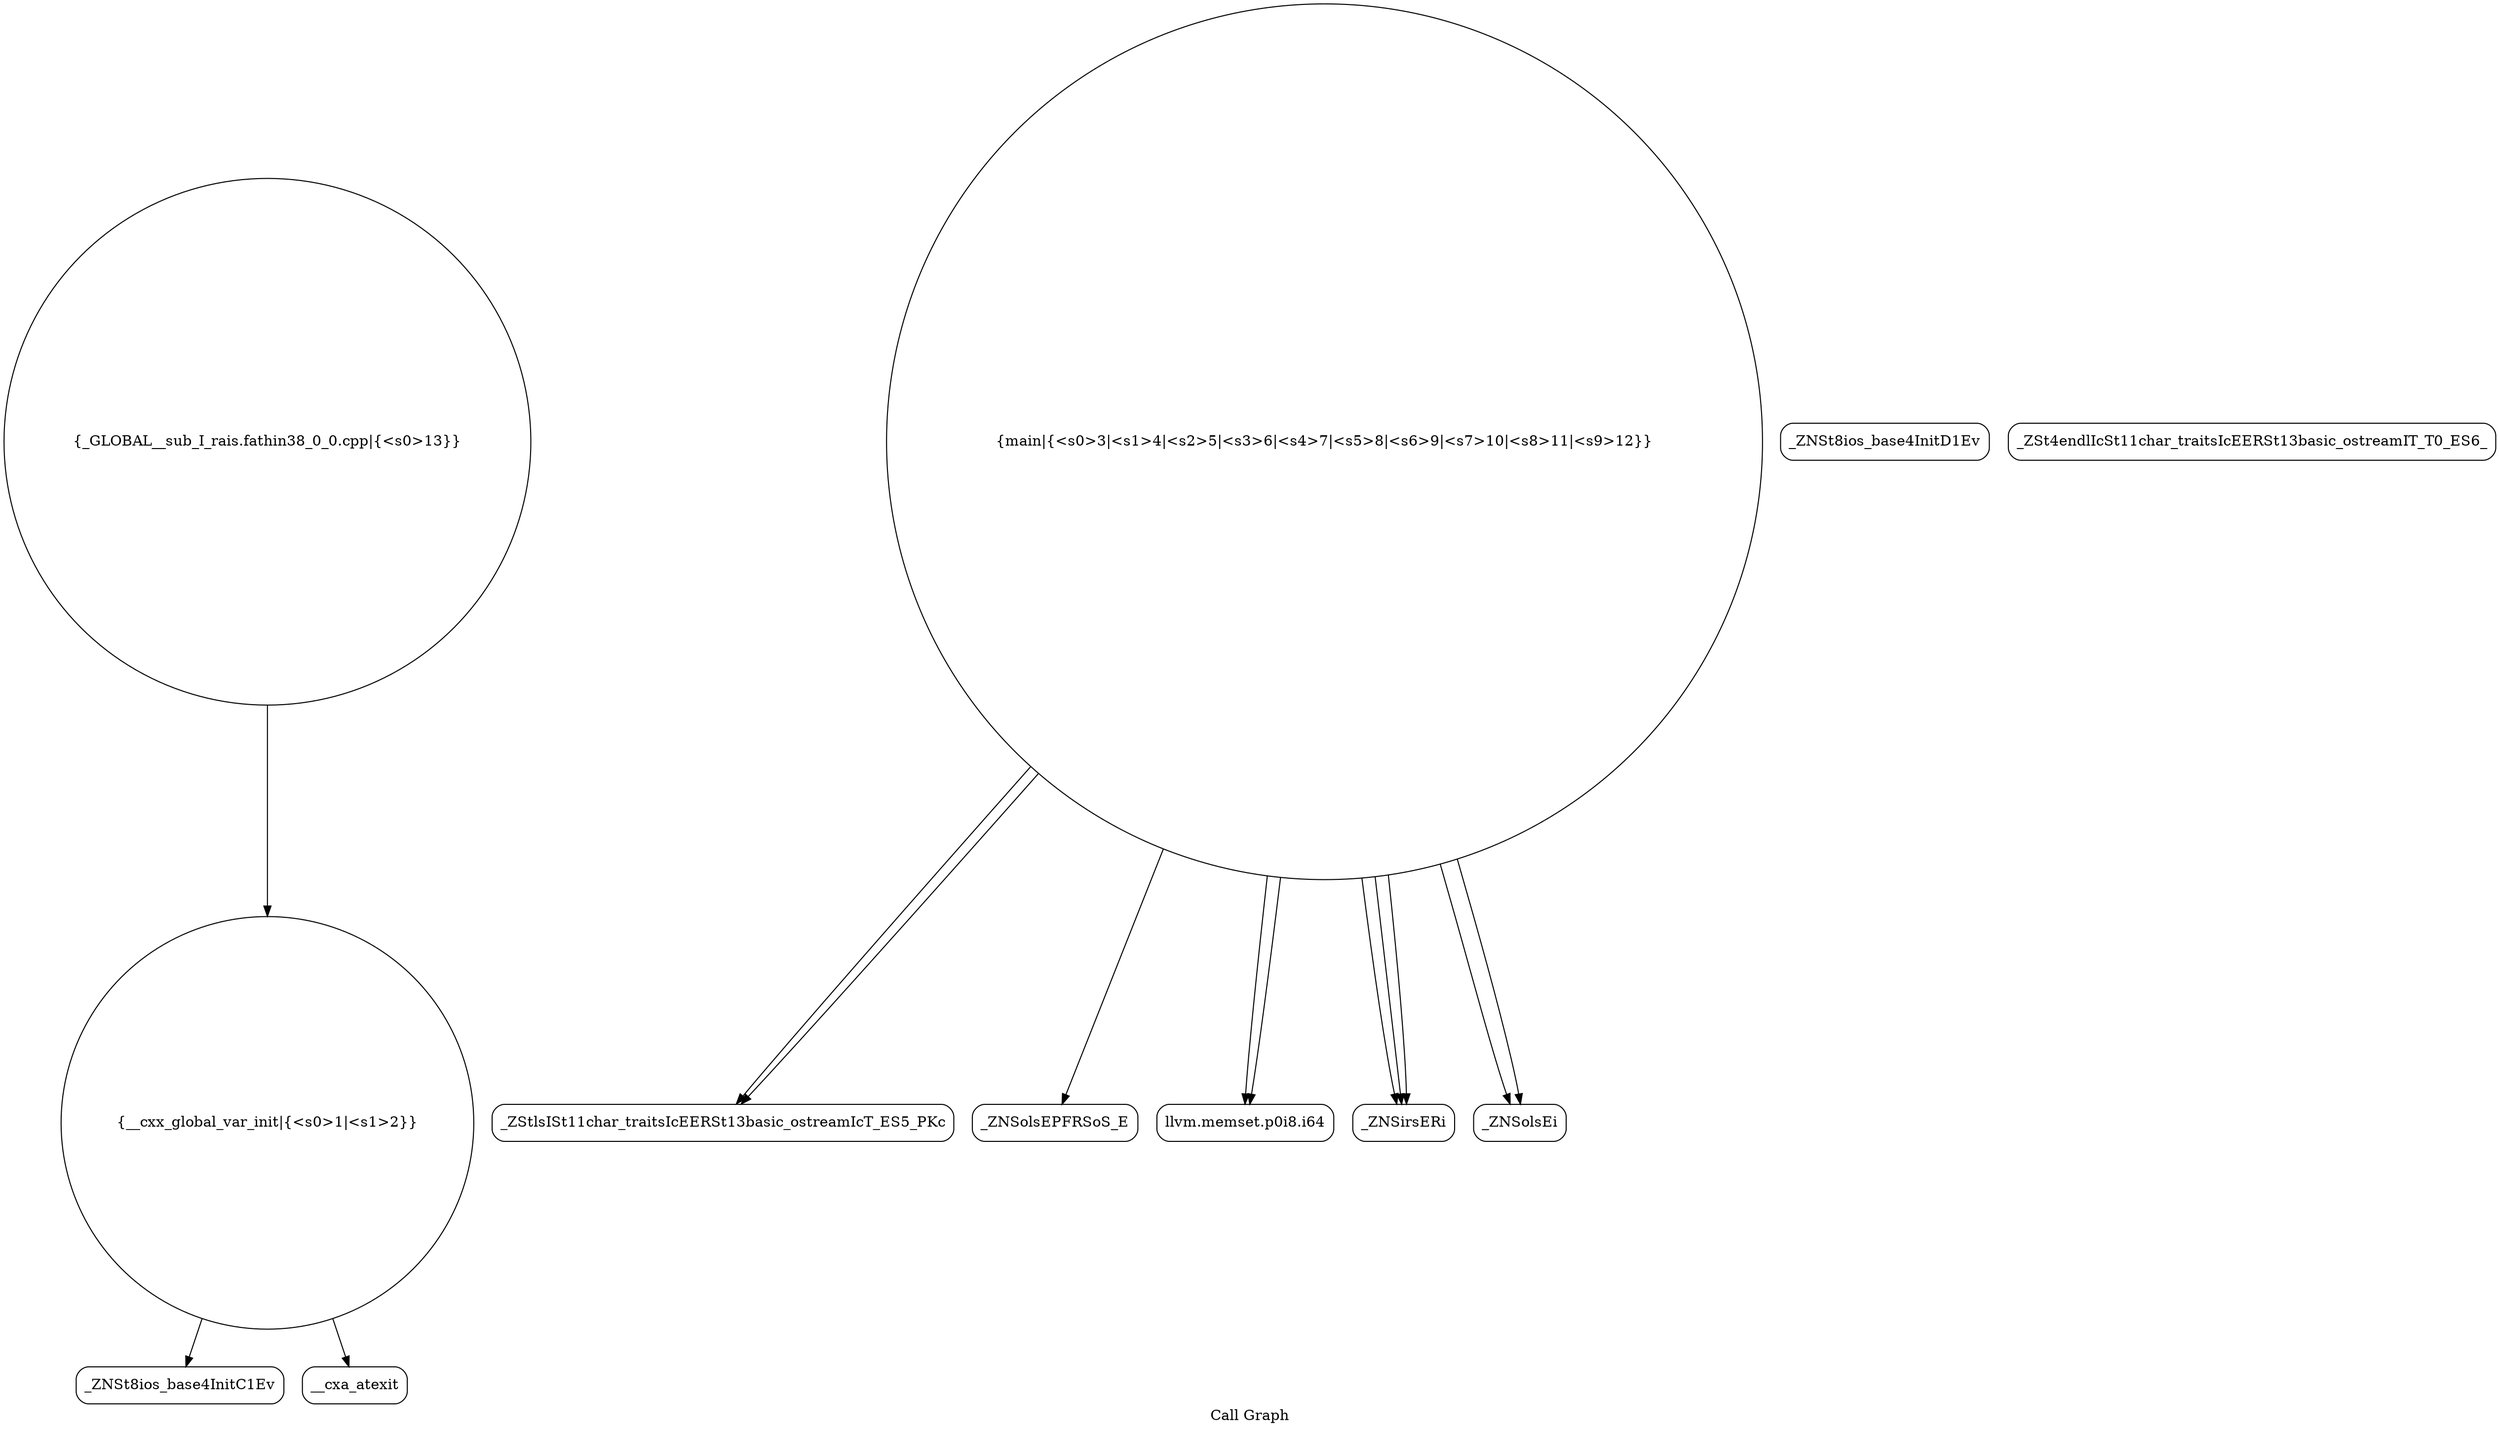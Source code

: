 digraph "Call Graph" {
	label="Call Graph";

	Node0x561580146c60 [shape=record,shape=circle,label="{__cxx_global_var_init|{<s0>1|<s1>2}}"];
	Node0x561580146c60:s0 -> Node0x5615801470f0[color=black];
	Node0x561580146c60:s1 -> Node0x5615801471f0[color=black];
	Node0x5615801473f0 [shape=record,shape=Mrecord,label="{_ZStlsISt11char_traitsIcEERSt13basic_ostreamIcT_ES5_PKc}"];
	Node0x561580147170 [shape=record,shape=Mrecord,label="{_ZNSt8ios_base4InitD1Ev}"];
	Node0x5615801474f0 [shape=record,shape=Mrecord,label="{_ZNSolsEPFRSoS_E}"];
	Node0x561580147270 [shape=record,shape=circle,label="{main|{<s0>3|<s1>4|<s2>5|<s3>6|<s4>7|<s5>8|<s6>9|<s7>10|<s8>11|<s9>12}}"];
	Node0x561580147270:s0 -> Node0x5615801472f0[color=black];
	Node0x561580147270:s1 -> Node0x561580147370[color=black];
	Node0x561580147270:s2 -> Node0x561580147370[color=black];
	Node0x561580147270:s3 -> Node0x561580147370[color=black];
	Node0x561580147270:s4 -> Node0x5615801472f0[color=black];
	Node0x561580147270:s5 -> Node0x5615801473f0[color=black];
	Node0x561580147270:s6 -> Node0x561580147470[color=black];
	Node0x561580147270:s7 -> Node0x5615801473f0[color=black];
	Node0x561580147270:s8 -> Node0x561580147470[color=black];
	Node0x561580147270:s9 -> Node0x5615801474f0[color=black];
	Node0x5615801475f0 [shape=record,shape=circle,label="{_GLOBAL__sub_I_rais.fathin38_0_0.cpp|{<s0>13}}"];
	Node0x5615801475f0:s0 -> Node0x561580146c60[color=black];
	Node0x561580147370 [shape=record,shape=Mrecord,label="{_ZNSirsERi}"];
	Node0x5615801470f0 [shape=record,shape=Mrecord,label="{_ZNSt8ios_base4InitC1Ev}"];
	Node0x561580147470 [shape=record,shape=Mrecord,label="{_ZNSolsEi}"];
	Node0x5615801471f0 [shape=record,shape=Mrecord,label="{__cxa_atexit}"];
	Node0x561580147570 [shape=record,shape=Mrecord,label="{_ZSt4endlIcSt11char_traitsIcEERSt13basic_ostreamIT_T0_ES6_}"];
	Node0x5615801472f0 [shape=record,shape=Mrecord,label="{llvm.memset.p0i8.i64}"];
}
